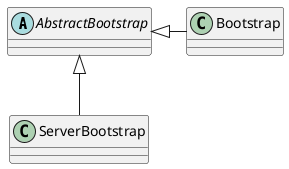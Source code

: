 @startuml

/'abstract class AbstractList
abstract AbstractCollection
interface List
interface Collection

List <|-- AbstractList
Collection <|-- AbstractCollection

Collection <|- List
AbstractCollection <|- AbstractList
AbstractList <|-- ArrayList

class ArrayList {
Object[] elementData
size()
}

enum TimeUnit {
DAYS
HOURS
MINUTES
}'/

abstract class AbstractBootstrap

class Bootstrap

AbstractBootstrap <|- Bootstrap
class ServerBootstrap
AbstractBootstrap <|-- ServerBootstrap
@enduml